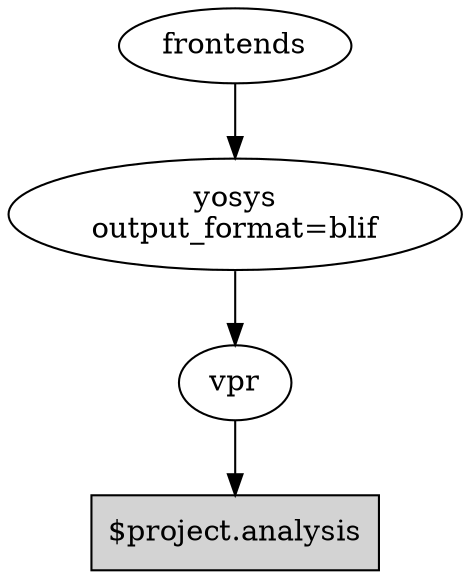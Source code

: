 digraph G {
yosysblif [label="yosys\noutput_format=blif"]
"$project.analysis" [shape=box,style=filled]

frontends -> yosysblif;
yosysblif -> vpr;
vpr -> "$project.analysis";
}